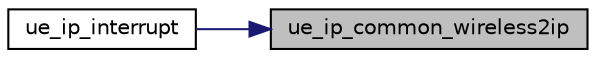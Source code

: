digraph "ue_ip_common_wireless2ip"
{
 // LATEX_PDF_SIZE
  edge [fontname="Helvetica",fontsize="10",labelfontname="Helvetica",labelfontsize="10"];
  node [fontname="Helvetica",fontsize="10",shape=record];
  rankdir="RL";
  Node1 [label="ue_ip_common_wireless2ip",height=0.2,width=0.4,color="black", fillcolor="grey75", style="filled", fontcolor="black",tooltip=" "];
  Node1 -> Node2 [dir="back",color="midnightblue",fontsize="10",style="solid",fontname="Helvetica"];
  Node2 [label="ue_ip_interrupt",height=0.2,width=0.4,color="black", fillcolor="white", style="filled",URL="$UE__IP_2device_8c.html#a9968d49e8df8d5bcf887b35b58b1dbed",tooltip=" "];
}

